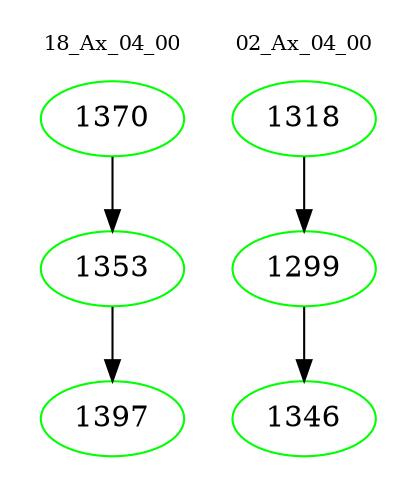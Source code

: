 digraph{
subgraph cluster_0 {
color = white
label = "18_Ax_04_00";
fontsize=10;
T0_1370 [label="1370", color="green"]
T0_1370 -> T0_1353 [color="black"]
T0_1353 [label="1353", color="green"]
T0_1353 -> T0_1397 [color="black"]
T0_1397 [label="1397", color="green"]
}
subgraph cluster_1 {
color = white
label = "02_Ax_04_00";
fontsize=10;
T1_1318 [label="1318", color="green"]
T1_1318 -> T1_1299 [color="black"]
T1_1299 [label="1299", color="green"]
T1_1299 -> T1_1346 [color="black"]
T1_1346 [label="1346", color="green"]
}
}

